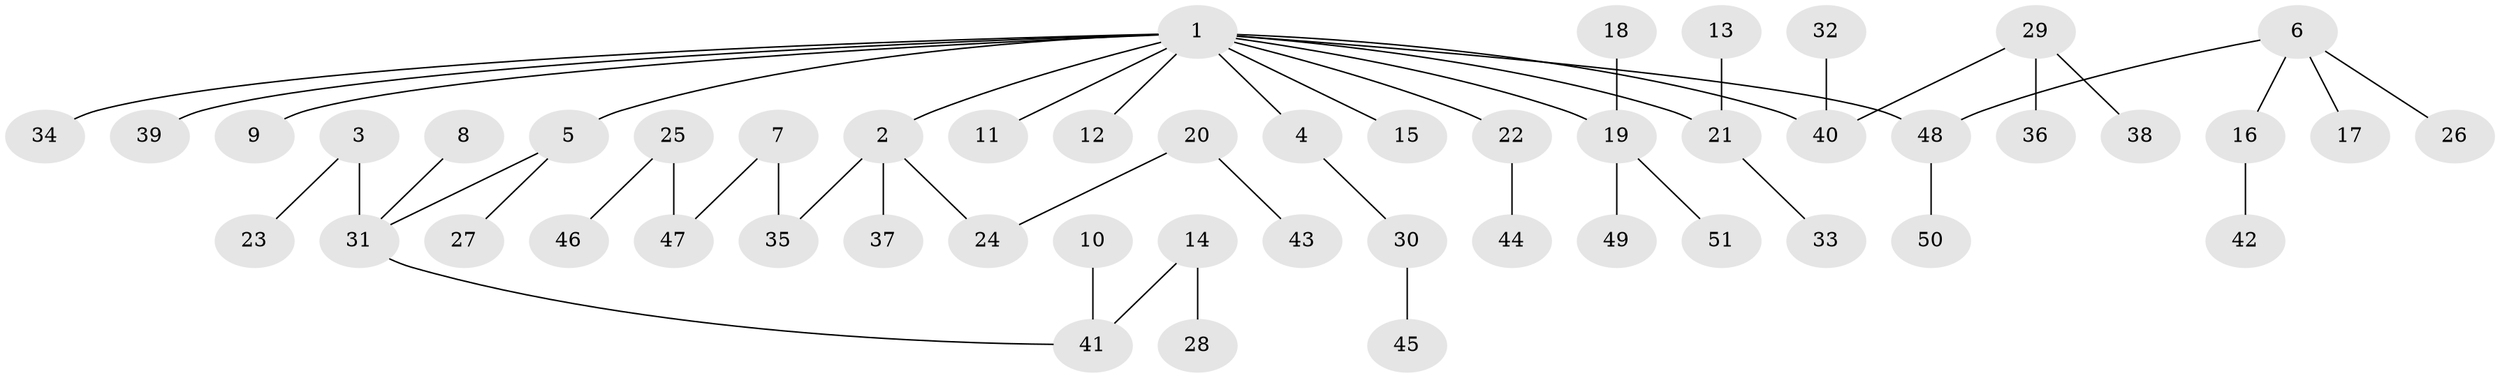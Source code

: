 // original degree distribution, {7: 0.0196078431372549, 4: 0.09803921568627451, 3: 0.11764705882352941, 2: 0.3333333333333333, 1: 0.43137254901960786}
// Generated by graph-tools (version 1.1) at 2025/26/03/09/25 03:26:33]
// undirected, 51 vertices, 50 edges
graph export_dot {
graph [start="1"]
  node [color=gray90,style=filled];
  1;
  2;
  3;
  4;
  5;
  6;
  7;
  8;
  9;
  10;
  11;
  12;
  13;
  14;
  15;
  16;
  17;
  18;
  19;
  20;
  21;
  22;
  23;
  24;
  25;
  26;
  27;
  28;
  29;
  30;
  31;
  32;
  33;
  34;
  35;
  36;
  37;
  38;
  39;
  40;
  41;
  42;
  43;
  44;
  45;
  46;
  47;
  48;
  49;
  50;
  51;
  1 -- 2 [weight=1.0];
  1 -- 4 [weight=1.0];
  1 -- 5 [weight=1.0];
  1 -- 9 [weight=1.0];
  1 -- 11 [weight=1.0];
  1 -- 12 [weight=1.0];
  1 -- 15 [weight=1.0];
  1 -- 19 [weight=1.0];
  1 -- 21 [weight=1.0];
  1 -- 22 [weight=1.0];
  1 -- 34 [weight=1.0];
  1 -- 39 [weight=1.0];
  1 -- 40 [weight=1.0];
  1 -- 48 [weight=1.0];
  2 -- 24 [weight=1.0];
  2 -- 35 [weight=1.0];
  2 -- 37 [weight=1.0];
  3 -- 23 [weight=1.0];
  3 -- 31 [weight=1.0];
  4 -- 30 [weight=1.0];
  5 -- 27 [weight=1.0];
  5 -- 31 [weight=1.0];
  6 -- 16 [weight=1.0];
  6 -- 17 [weight=1.0];
  6 -- 26 [weight=1.0];
  6 -- 48 [weight=1.0];
  7 -- 35 [weight=1.0];
  7 -- 47 [weight=1.0];
  8 -- 31 [weight=1.0];
  10 -- 41 [weight=1.0];
  13 -- 21 [weight=1.0];
  14 -- 28 [weight=1.0];
  14 -- 41 [weight=1.0];
  16 -- 42 [weight=1.0];
  18 -- 19 [weight=1.0];
  19 -- 49 [weight=1.0];
  19 -- 51 [weight=1.0];
  20 -- 24 [weight=1.0];
  20 -- 43 [weight=1.0];
  21 -- 33 [weight=1.0];
  22 -- 44 [weight=1.0];
  25 -- 46 [weight=1.0];
  25 -- 47 [weight=1.0];
  29 -- 36 [weight=1.0];
  29 -- 38 [weight=1.0];
  29 -- 40 [weight=1.0];
  30 -- 45 [weight=1.0];
  31 -- 41 [weight=1.0];
  32 -- 40 [weight=1.0];
  48 -- 50 [weight=1.0];
}
